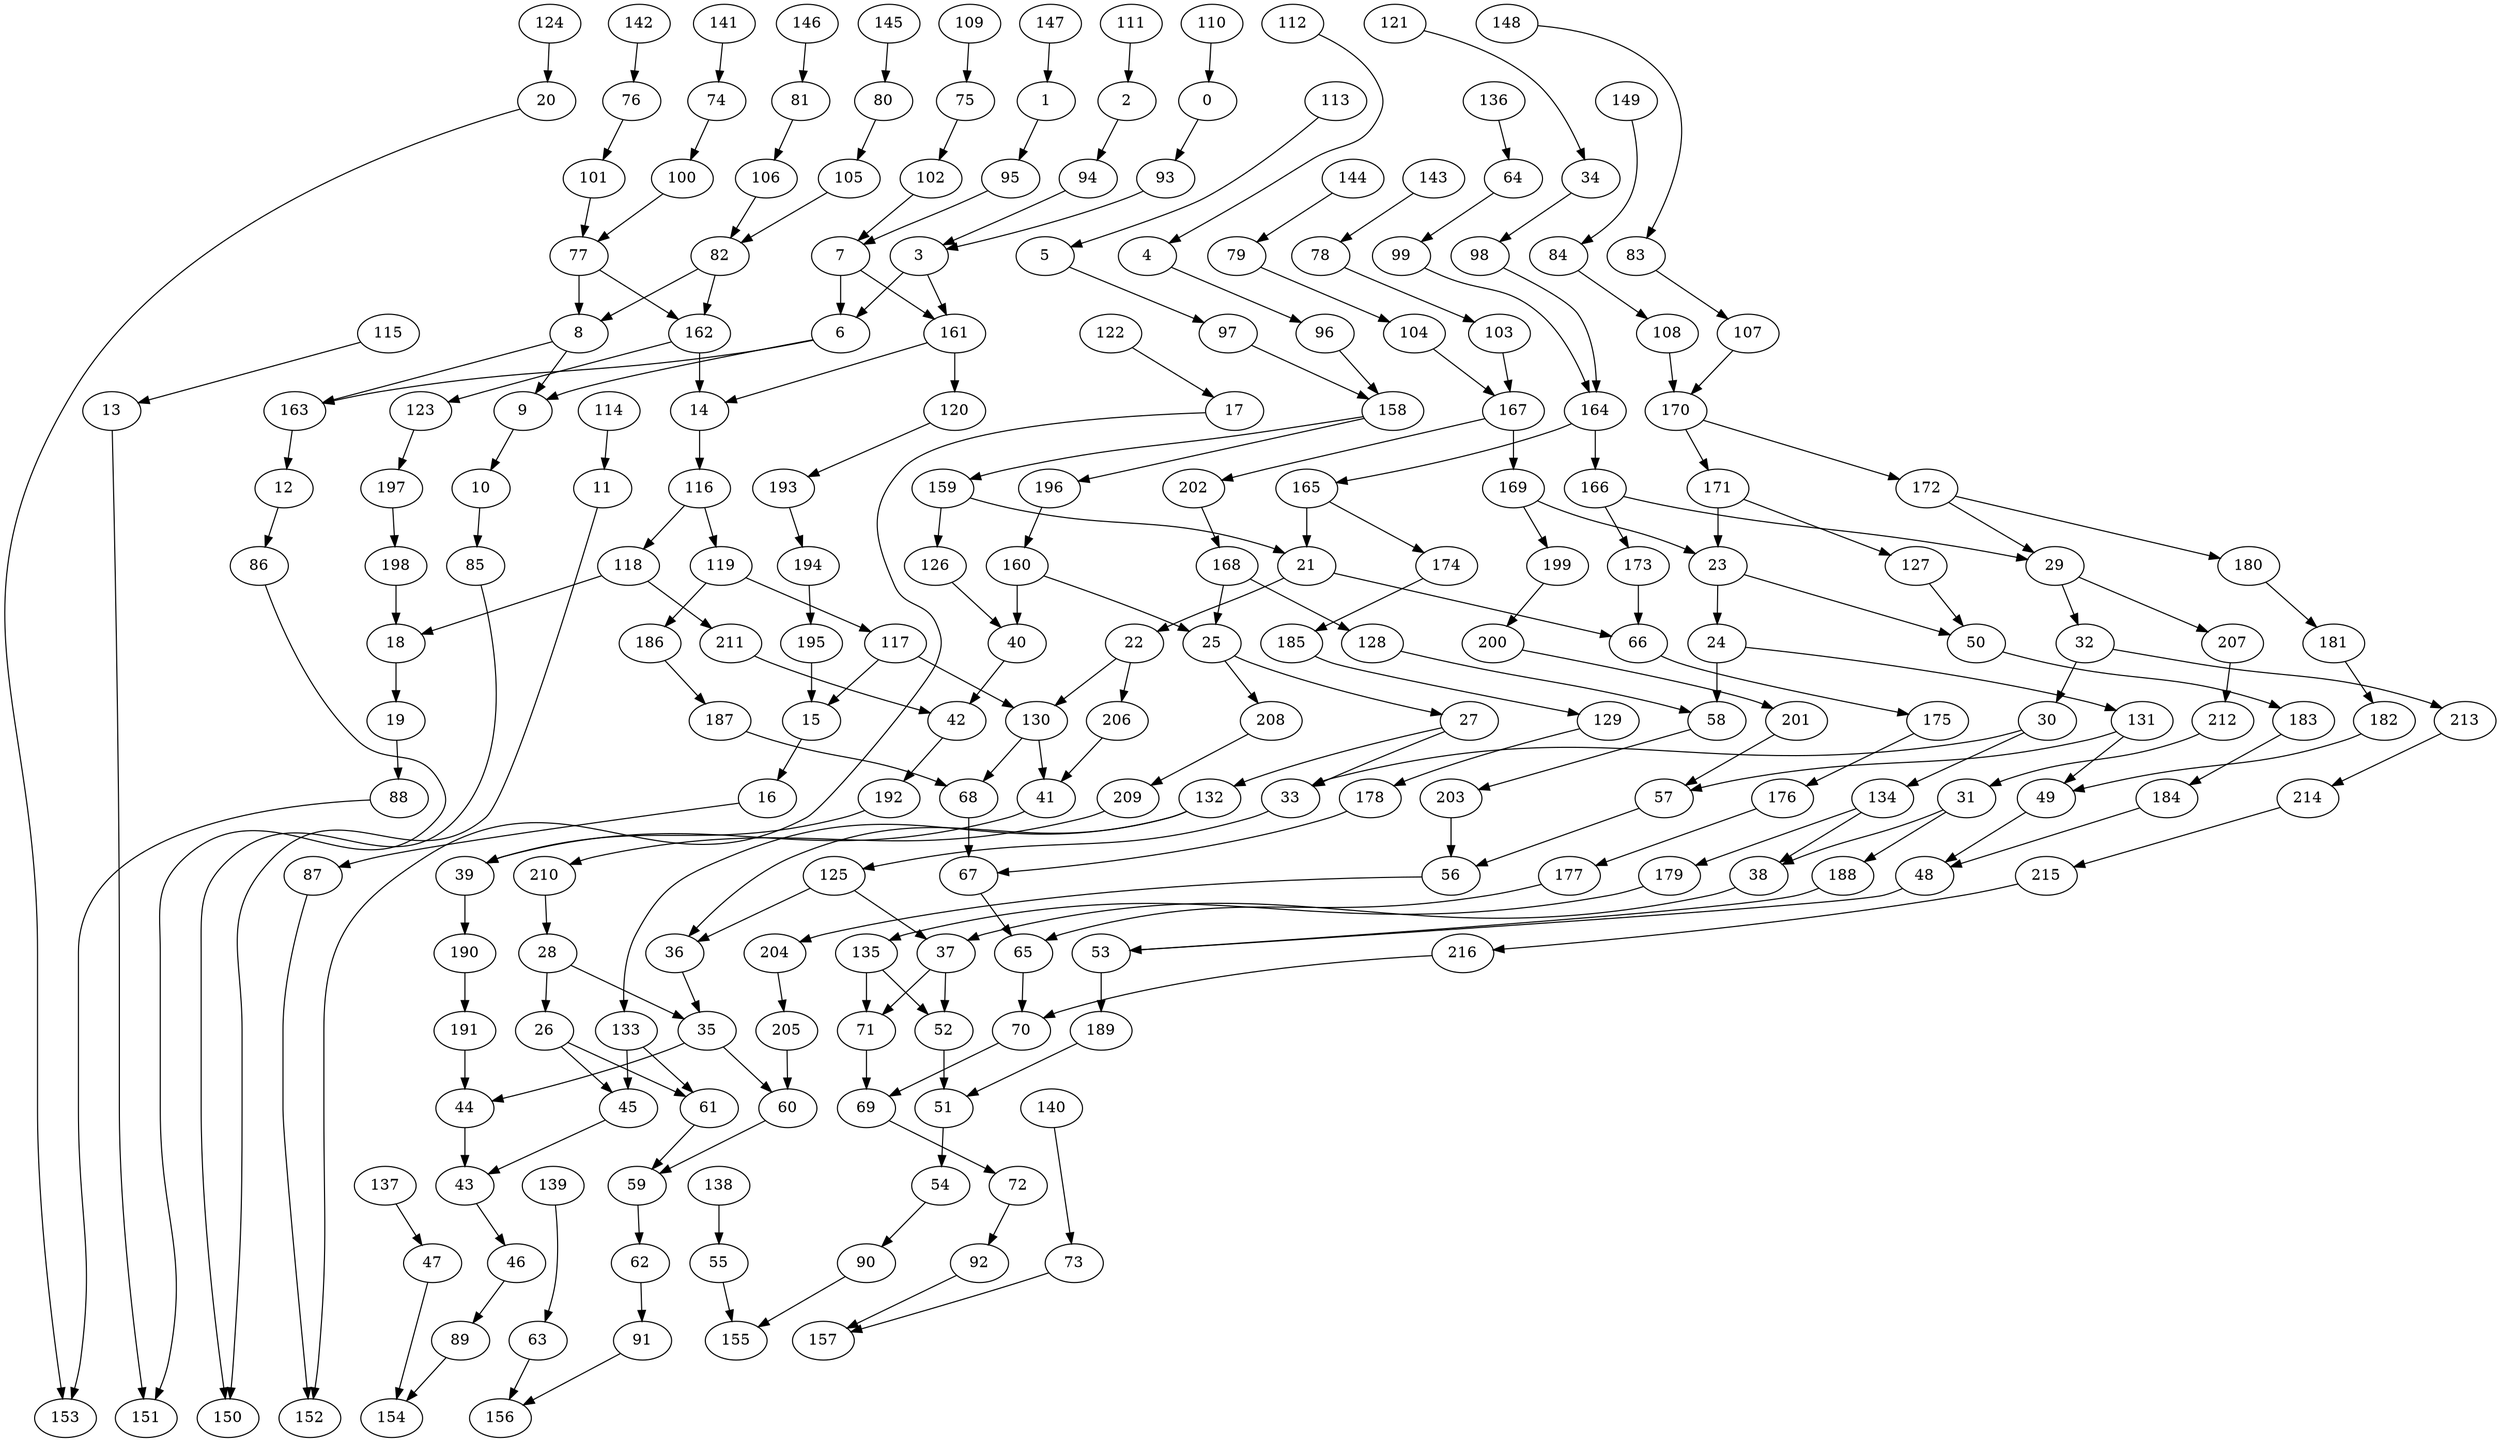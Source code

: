 digraph g {
0;
1;
2;
3;
4;
5;
6;
7;
8;
9;
10;
11;
12;
13;
14;
15;
16;
17;
18;
19;
20;
21;
22;
23;
24;
25;
26;
27;
28;
29;
30;
31;
32;
33;
34;
35;
36;
37;
38;
39;
40;
41;
42;
43;
44;
45;
46;
47;
48;
49;
50;
51;
52;
53;
54;
55;
56;
57;
58;
59;
60;
61;
62;
63;
64;
65;
66;
67;
68;
69;
70;
71;
72;
73;
74;
75;
76;
77;
78;
79;
80;
81;
82;
83;
84;
85;
86;
87;
88;
89;
90;
91;
92;
93;
94;
95;
96;
97;
98;
99;
100;
101;
102;
103;
104;
105;
106;
107;
108;
109;
110;
111;
112;
113;
114;
115;
116;
117;
118;
119;
120;
121;
122;
123;
124;
125;
126;
127;
128;
129;
130;
131;
132;
133;
134;
135;
136;
137;
138;
139;
140;
141;
142;
143;
144;
145;
146;
147;
148;
149;
150;
151;
152;
153;
154;
155;
156;
157;
158;
159;
160;
161;
162;
163;
164;
165;
166;
167;
168;
169;
170;
171;
172;
173;
174;
175;
176;
177;
178;
179;
180;
181;
182;
183;
184;
185;
186;
187;
188;
189;
190;
191;
192;
193;
194;
195;
196;
197;
198;
199;
200;
201;
202;
203;
204;
205;
206;
207;
208;
209;
210;
211;
212;
213;
214;
215;
216;
0 -> 93 [weight=0];
1 -> 95 [weight=0];
2 -> 94 [weight=0];
3 -> 6 [weight=0];
3 -> 161 [weight=0];
4 -> 96 [weight=0];
5 -> 97 [weight=0];
6 -> 9 [weight=0];
6 -> 163 [weight=0];
7 -> 6 [weight=1];
7 -> 161 [weight=0];
8 -> 9 [weight=0];
8 -> 163 [weight=0];
9 -> 10 [weight=0];
10 -> 85 [weight=0];
11 -> 150 [weight=0];
12 -> 86 [weight=0];
13 -> 151 [weight=0];
14 -> 116 [weight=1];
15 -> 16 [weight=0];
16 -> 87 [weight=0];
17 -> 152 [weight=0];
18 -> 19 [weight=1];
19 -> 88 [weight=0];
20 -> 153 [weight=0];
21 -> 66 [weight=0];
21 -> 22 [weight=0];
22 -> 130 [weight=0];
22 -> 206 [weight=0];
23 -> 24 [weight=0];
23 -> 50 [weight=0];
24 -> 131 [weight=0];
24 -> 58 [weight=2];
25 -> 27 [weight=0];
25 -> 208 [weight=0];
26 -> 45 [weight=0];
26 -> 61 [weight=0];
27 -> 33 [weight=0];
27 -> 132 [weight=0];
28 -> 35 [weight=0];
28 -> 26 [weight=0];
29 -> 32 [weight=0];
29 -> 207 [weight=0];
30 -> 33 [weight=0];
30 -> 134 [weight=0];
31 -> 188 [weight=0];
31 -> 38 [weight=0];
32 -> 30 [weight=0];
32 -> 213 [weight=0];
33 -> 125 [weight=0];
34 -> 98 [weight=0];
35 -> 60 [weight=0];
35 -> 44 [weight=0];
36 -> 35 [weight=0];
37 -> 52 [weight=0];
37 -> 71 [weight=0];
38 -> 37 [weight=0];
39 -> 190 [weight=1];
40 -> 42 [weight=0];
41 -> 39 [weight=0];
42 -> 192 [weight=0];
43 -> 46 [weight=0];
44 -> 43 [weight=2];
45 -> 43 [weight=0];
46 -> 89 [weight=0];
47 -> 154 [weight=0];
48 -> 53 [weight=0];
49 -> 48 [weight=0];
50 -> 183 [weight=0];
51 -> 54 [weight=0];
52 -> 51 [weight=1];
53 -> 189 [weight=1];
54 -> 90 [weight=0];
55 -> 155 [weight=0];
56 -> 204 [weight=0];
57 -> 56 [weight=0];
58 -> 203 [weight=0];
59 -> 62 [weight=0];
60 -> 59 [weight=0];
61 -> 59 [weight=0];
62 -> 91 [weight=0];
63 -> 156 [weight=0];
64 -> 99 [weight=0];
65 -> 70 [weight=0];
66 -> 175 [weight=0];
67 -> 65 [weight=0];
68 -> 67 [weight=3];
69 -> 72 [weight=0];
70 -> 69 [weight=0];
71 -> 69 [weight=0];
72 -> 92 [weight=0];
73 -> 157 [weight=0];
74 -> 100 [weight=0];
75 -> 102 [weight=0];
76 -> 101 [weight=0];
77 -> 162 [weight=0];
77 -> 8 [weight=1];
78 -> 103 [weight=0];
79 -> 104 [weight=0];
80 -> 105 [weight=0];
81 -> 106 [weight=0];
82 -> 162 [weight=0];
82 -> 8 [weight=0];
83 -> 107 [weight=0];
84 -> 108 [weight=0];
85 -> 150 [weight=0];
86 -> 151 [weight=0];
87 -> 152 [weight=0];
88 -> 153 [weight=0];
89 -> 154 [weight=0];
90 -> 155 [weight=0];
91 -> 156 [weight=0];
92 -> 157 [weight=0];
93 -> 3 [weight=0];
94 -> 3 [weight=0];
95 -> 7 [weight=0];
96 -> 158 [weight=0];
97 -> 158 [weight=0];
98 -> 164 [weight=0];
99 -> 164 [weight=0];
100 -> 77 [weight=0];
101 -> 77 [weight=0];
102 -> 7 [weight=0];
103 -> 167 [weight=0];
104 -> 167 [weight=0];
105 -> 82 [weight=0];
106 -> 82 [weight=0];
107 -> 170 [weight=0];
108 -> 170 [weight=0];
109 -> 75 [weight=0];
110 -> 0 [weight=0];
111 -> 2 [weight=0];
112 -> 4 [weight=0];
113 -> 5 [weight=0];
114 -> 11 [weight=0];
115 -> 13 [weight=0];
116 -> 119 [weight=0];
116 -> 118 [weight=0];
117 -> 15 [weight=0];
117 -> 130 [weight=0];
118 -> 18 [weight=0];
118 -> 211 [weight=0];
119 -> 117 [weight=0];
119 -> 186 [weight=0];
120 -> 193 [weight=0];
121 -> 34 [weight=0];
122 -> 17 [weight=0];
123 -> 197 [weight=0];
124 -> 20 [weight=0];
125 -> 36 [weight=0];
125 -> 37 [weight=0];
126 -> 40 [weight=0];
127 -> 50 [weight=0];
128 -> 58 [weight=0];
129 -> 178 [weight=0];
130 -> 41 [weight=0];
130 -> 68 [weight=0];
131 -> 49 [weight=0];
131 -> 57 [weight=0];
132 -> 36 [weight=0];
132 -> 133 [weight=0];
133 -> 61 [weight=0];
133 -> 45 [weight=0];
134 -> 179 [weight=0];
134 -> 38 [weight=0];
135 -> 71 [weight=1];
135 -> 52 [weight=0];
136 -> 64 [weight=0];
137 -> 47 [weight=0];
138 -> 55 [weight=1];
139 -> 63 [weight=0];
140 -> 73 [weight=0];
141 -> 74 [weight=0];
142 -> 76 [weight=0];
143 -> 78 [weight=0];
144 -> 79 [weight=0];
145 -> 80 [weight=0];
146 -> 81 [weight=0];
147 -> 1 [weight=0];
148 -> 83 [weight=0];
149 -> 84 [weight=0];
158 -> 196 [weight=0];
158 -> 159 [weight=0];
159 -> 126 [weight=0];
159 -> 21 [weight=0];
160 -> 40 [weight=1];
160 -> 25 [weight=0];
161 -> 120 [weight=1];
161 -> 14 [weight=0];
162 -> 123 [weight=0];
162 -> 14 [weight=2];
163 -> 12 [weight=0];
164 -> 166 [weight=1];
164 -> 165 [weight=0];
165 -> 21 [weight=1];
165 -> 174 [weight=0];
166 -> 173 [weight=0];
166 -> 29 [weight=0];
167 -> 169 [weight=2];
167 -> 202 [weight=0];
168 -> 128 [weight=0];
168 -> 25 [weight=0];
169 -> 23 [weight=0];
169 -> 199 [weight=0];
170 -> 171 [weight=0];
170 -> 172 [weight=0];
171 -> 127 [weight=0];
171 -> 23 [weight=2];
172 -> 180 [weight=0];
172 -> 29 [weight=0];
173 -> 66 [weight=1];
174 -> 185 [weight=0];
175 -> 176 [weight=0];
176 -> 177 [weight=0];
177 -> 65 [weight=0];
178 -> 67 [weight=0];
179 -> 135 [weight=0];
180 -> 181 [weight=0];
181 -> 182 [weight=0];
182 -> 49 [weight=0];
183 -> 184 [weight=0];
184 -> 48 [weight=0];
185 -> 129 [weight=0];
186 -> 187 [weight=0];
187 -> 68 [weight=0];
188 -> 53 [weight=0];
189 -> 51 [weight=0];
190 -> 191 [weight=1];
191 -> 44 [weight=1];
192 -> 39 [weight=0];
193 -> 194 [weight=0];
194 -> 195 [weight=0];
195 -> 15 [weight=1];
196 -> 160 [weight=0];
197 -> 198 [weight=0];
198 -> 18 [weight=1];
199 -> 200 [weight=0];
200 -> 201 [weight=0];
201 -> 57 [weight=0];
202 -> 168 [weight=0];
203 -> 56 [weight=1];
204 -> 205 [weight=0];
205 -> 60 [weight=0];
206 -> 41 [weight=0];
207 -> 212 [weight=0];
208 -> 209 [weight=0];
209 -> 210 [weight=0];
210 -> 28 [weight=0];
211 -> 42 [weight=0];
212 -> 31 [weight=0];
213 -> 214 [weight=0];
214 -> 215 [weight=0];
215 -> 216 [weight=0];
216 -> 70 [weight=0];
}
